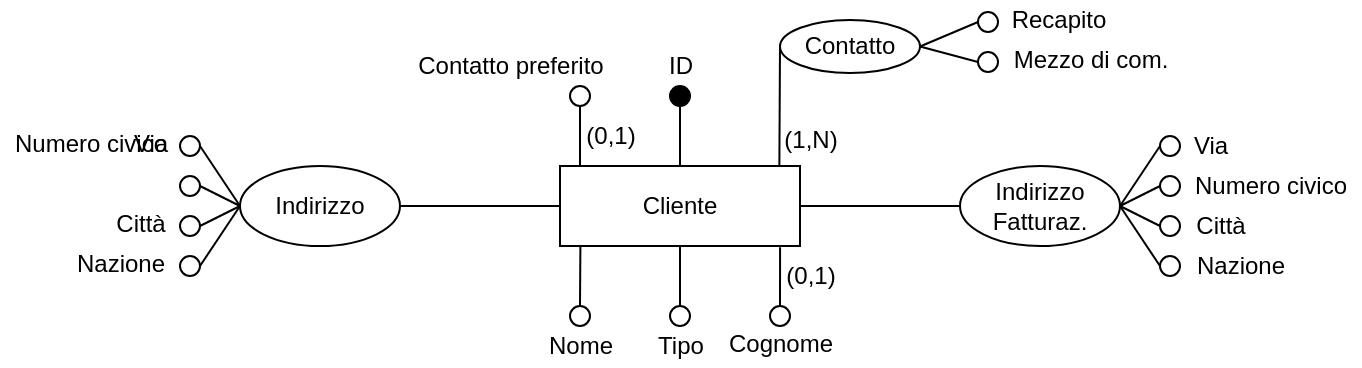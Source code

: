 <mxfile version="17.1.2" type="github">
  <diagram id="-WKeqD27MYOZ_5js7aZK" name="Page-1">
    <mxGraphModel dx="558" dy="289" grid="1" gridSize="10" guides="1" tooltips="1" connect="1" arrows="1" fold="1" page="1" pageScale="1" pageWidth="1169" pageHeight="827" math="0" shadow="0">
      <root>
        <mxCell id="0" />
        <mxCell id="1" parent="0" />
        <mxCell id="8oISo5vEUV7dF7dvLZzh-1" value="Cliente" style="rounded=0;whiteSpace=wrap;html=1;strokeWidth=1;perimeterSpacing=0;" parent="1" vertex="1">
          <mxGeometry x="360" y="120" width="120" height="40" as="geometry" />
        </mxCell>
        <mxCell id="8oISo5vEUV7dF7dvLZzh-2" value="" style="endArrow=none;html=1;rounded=0;fillColor=#000000;entryX=0.166;entryY=0;entryDx=0;entryDy=0;entryPerimeter=0;exitX=0.5;exitY=1;exitDx=0;exitDy=0;" parent="1" source="8oISo5vEUV7dF7dvLZzh-3" edge="1">
          <mxGeometry width="50" height="50" relative="1" as="geometry">
            <mxPoint x="420.08" y="100" as="sourcePoint" />
            <mxPoint x="420" y="120" as="targetPoint" />
          </mxGeometry>
        </mxCell>
        <mxCell id="8oISo5vEUV7dF7dvLZzh-3" value="" style="ellipse;whiteSpace=wrap;html=1;aspect=fixed;strokeWidth=1;fillColor=#000000;" parent="1" vertex="1">
          <mxGeometry x="415" y="80" width="10" height="10" as="geometry" />
        </mxCell>
        <mxCell id="8oISo5vEUV7dF7dvLZzh-4" value="ID" style="text;html=1;align=center;verticalAlign=middle;resizable=0;points=[];autosize=1;strokeColor=none;fillColor=none;" parent="1" vertex="1">
          <mxGeometry x="405" y="60" width="30" height="20" as="geometry" />
        </mxCell>
        <mxCell id="8oISo5vEUV7dF7dvLZzh-5" value="" style="ellipse;whiteSpace=wrap;html=1;aspect=fixed;strokeWidth=1;fillColor=none;" parent="1" vertex="1">
          <mxGeometry x="660" y="105" width="10" height="10" as="geometry" />
        </mxCell>
        <mxCell id="8oISo5vEUV7dF7dvLZzh-6" value="Indirizzo" style="ellipse;whiteSpace=wrap;html=1;" parent="1" vertex="1">
          <mxGeometry x="200" y="120" width="80" height="40" as="geometry" />
        </mxCell>
        <mxCell id="8oISo5vEUV7dF7dvLZzh-7" value="Indirizzo&lt;br&gt;Fatturaz." style="ellipse;whiteSpace=wrap;html=1;" parent="1" vertex="1">
          <mxGeometry x="560" y="120" width="80" height="40" as="geometry" />
        </mxCell>
        <mxCell id="8oISo5vEUV7dF7dvLZzh-8" value="" style="endArrow=none;html=1;rounded=0;exitX=1;exitY=0.5;exitDx=0;exitDy=0;entryX=0;entryY=0.5;entryDx=0;entryDy=0;" parent="1" source="8oISo5vEUV7dF7dvLZzh-1" target="8oISo5vEUV7dF7dvLZzh-7" edge="1">
          <mxGeometry width="50" height="50" relative="1" as="geometry">
            <mxPoint x="480" y="150" as="sourcePoint" />
            <mxPoint x="530" y="100" as="targetPoint" />
          </mxGeometry>
        </mxCell>
        <mxCell id="8oISo5vEUV7dF7dvLZzh-9" value="" style="endArrow=none;html=1;rounded=0;entryX=0;entryY=0.5;entryDx=0;entryDy=0;exitX=1;exitY=0.5;exitDx=0;exitDy=0;" parent="1" source="8oISo5vEUV7dF7dvLZzh-6" edge="1" target="8oISo5vEUV7dF7dvLZzh-1">
          <mxGeometry width="50" height="50" relative="1" as="geometry">
            <mxPoint x="280" y="160" as="sourcePoint" />
            <mxPoint x="360" y="130" as="targetPoint" />
          </mxGeometry>
        </mxCell>
        <mxCell id="8oISo5vEUV7dF7dvLZzh-10" value="" style="ellipse;whiteSpace=wrap;html=1;aspect=fixed;strokeWidth=1;fillColor=none;" parent="1" vertex="1">
          <mxGeometry x="660" y="125" width="10" height="10" as="geometry" />
        </mxCell>
        <mxCell id="8oISo5vEUV7dF7dvLZzh-11" value="" style="ellipse;whiteSpace=wrap;html=1;aspect=fixed;strokeWidth=1;fillColor=none;" parent="1" vertex="1">
          <mxGeometry x="660" y="165" width="10" height="10" as="geometry" />
        </mxCell>
        <mxCell id="8oISo5vEUV7dF7dvLZzh-12" value="" style="endArrow=none;html=1;rounded=0;exitX=1;exitY=0.5;exitDx=0;exitDy=0;entryX=0;entryY=0.5;entryDx=0;entryDy=0;" parent="1" source="8oISo5vEUV7dF7dvLZzh-7" target="8oISo5vEUV7dF7dvLZzh-5" edge="1">
          <mxGeometry width="50" height="50" relative="1" as="geometry">
            <mxPoint x="630" y="170" as="sourcePoint" />
            <mxPoint x="680" y="120" as="targetPoint" />
          </mxGeometry>
        </mxCell>
        <mxCell id="8oISo5vEUV7dF7dvLZzh-13" value="" style="endArrow=none;html=1;rounded=0;entryX=0;entryY=0.5;entryDx=0;entryDy=0;" parent="1" target="8oISo5vEUV7dF7dvLZzh-10" edge="1">
          <mxGeometry width="50" height="50" relative="1" as="geometry">
            <mxPoint x="640" y="140" as="sourcePoint" />
            <mxPoint x="680" y="120" as="targetPoint" />
          </mxGeometry>
        </mxCell>
        <mxCell id="8oISo5vEUV7dF7dvLZzh-14" value="" style="endArrow=none;html=1;rounded=0;exitX=1;exitY=0.5;exitDx=0;exitDy=0;entryX=0;entryY=0.5;entryDx=0;entryDy=0;" parent="1" source="8oISo5vEUV7dF7dvLZzh-7" target="8oISo5vEUV7dF7dvLZzh-11" edge="1">
          <mxGeometry width="50" height="50" relative="1" as="geometry">
            <mxPoint x="630" y="170" as="sourcePoint" />
            <mxPoint x="680" y="120" as="targetPoint" />
          </mxGeometry>
        </mxCell>
        <mxCell id="8oISo5vEUV7dF7dvLZzh-15" value="Via" style="text;html=1;align=center;verticalAlign=middle;resizable=0;points=[];autosize=1;strokeColor=none;fillColor=none;" parent="1" vertex="1">
          <mxGeometry x="670" y="100" width="30" height="20" as="geometry" />
        </mxCell>
        <mxCell id="8oISo5vEUV7dF7dvLZzh-16" value="Numero civico" style="text;html=1;align=center;verticalAlign=middle;resizable=0;points=[];autosize=1;strokeColor=none;fillColor=none;" parent="1" vertex="1">
          <mxGeometry x="670" y="120" width="90" height="20" as="geometry" />
        </mxCell>
        <mxCell id="8oISo5vEUV7dF7dvLZzh-17" value="Città" style="text;html=1;align=center;verticalAlign=middle;resizable=0;points=[];autosize=1;strokeColor=none;fillColor=none;" parent="1" vertex="1">
          <mxGeometry x="670" y="140" width="40" height="20" as="geometry" />
        </mxCell>
        <mxCell id="8oISo5vEUV7dF7dvLZzh-18" value="" style="ellipse;whiteSpace=wrap;html=1;aspect=fixed;strokeWidth=1;fillColor=none;" parent="1" vertex="1">
          <mxGeometry x="660" y="145" width="10" height="10" as="geometry" />
        </mxCell>
        <mxCell id="8oISo5vEUV7dF7dvLZzh-19" value="" style="endArrow=none;html=1;rounded=0;exitX=1;exitY=0.5;exitDx=0;exitDy=0;entryX=0;entryY=0.5;entryDx=0;entryDy=0;" parent="1" source="8oISo5vEUV7dF7dvLZzh-7" target="8oISo5vEUV7dF7dvLZzh-18" edge="1">
          <mxGeometry width="50" height="50" relative="1" as="geometry">
            <mxPoint x="680" y="160" as="sourcePoint" />
            <mxPoint x="730" y="110" as="targetPoint" />
          </mxGeometry>
        </mxCell>
        <mxCell id="8oISo5vEUV7dF7dvLZzh-20" value="Nazione" style="text;html=1;align=center;verticalAlign=middle;resizable=0;points=[];autosize=1;strokeColor=none;fillColor=none;" parent="1" vertex="1">
          <mxGeometry x="670" y="160" width="60" height="20" as="geometry" />
        </mxCell>
        <mxCell id="8oISo5vEUV7dF7dvLZzh-21" value="" style="ellipse;whiteSpace=wrap;html=1;aspect=fixed;strokeWidth=1;fillColor=none;" parent="1" vertex="1">
          <mxGeometry x="170" y="105" width="10" height="10" as="geometry" />
        </mxCell>
        <mxCell id="8oISo5vEUV7dF7dvLZzh-22" value="" style="ellipse;whiteSpace=wrap;html=1;aspect=fixed;strokeWidth=1;fillColor=none;" parent="1" vertex="1">
          <mxGeometry x="170" y="125" width="10" height="10" as="geometry" />
        </mxCell>
        <mxCell id="8oISo5vEUV7dF7dvLZzh-23" value="" style="ellipse;whiteSpace=wrap;html=1;aspect=fixed;strokeWidth=1;fillColor=none;" parent="1" vertex="1">
          <mxGeometry x="170" y="165" width="10" height="10" as="geometry" />
        </mxCell>
        <mxCell id="8oISo5vEUV7dF7dvLZzh-24" value="" style="endArrow=none;html=1;rounded=0;entryX=1;entryY=0.5;entryDx=0;entryDy=0;" parent="1" target="8oISo5vEUV7dF7dvLZzh-21" edge="1">
          <mxGeometry width="50" height="50" relative="1" as="geometry">
            <mxPoint x="200" y="140" as="sourcePoint" />
            <mxPoint x="220.0" y="115" as="targetPoint" />
          </mxGeometry>
        </mxCell>
        <mxCell id="8oISo5vEUV7dF7dvLZzh-25" value="" style="endArrow=none;html=1;rounded=0;entryX=1;entryY=0.5;entryDx=0;entryDy=0;" parent="1" target="8oISo5vEUV7dF7dvLZzh-22" edge="1">
          <mxGeometry width="50" height="50" relative="1" as="geometry">
            <mxPoint x="200" y="140" as="sourcePoint" />
            <mxPoint x="220.0" y="125" as="targetPoint" />
          </mxGeometry>
        </mxCell>
        <mxCell id="8oISo5vEUV7dF7dvLZzh-26" value="" style="endArrow=none;html=1;rounded=0;entryX=1;entryY=0.5;entryDx=0;entryDy=0;" parent="1" target="8oISo5vEUV7dF7dvLZzh-23" edge="1">
          <mxGeometry width="50" height="50" relative="1" as="geometry">
            <mxPoint x="200" y="140" as="sourcePoint" />
            <mxPoint x="190.0" y="165" as="targetPoint" />
          </mxGeometry>
        </mxCell>
        <mxCell id="8oISo5vEUV7dF7dvLZzh-27" value="Via" style="text;html=1;align=center;verticalAlign=middle;resizable=0;points=[];autosize=1;strokeColor=none;fillColor=none;" parent="1" vertex="1">
          <mxGeometry x="140" y="99" width="30" height="20" as="geometry" />
        </mxCell>
        <mxCell id="8oISo5vEUV7dF7dvLZzh-28" value="Numero civico" style="text;html=1;align=center;verticalAlign=middle;resizable=0;points=[];autosize=1;strokeColor=none;fillColor=none;" parent="1" vertex="1">
          <mxGeometry x="80" y="99" width="90" height="20" as="geometry" />
        </mxCell>
        <mxCell id="8oISo5vEUV7dF7dvLZzh-29" value="Città" style="text;html=1;align=center;verticalAlign=middle;resizable=0;points=[];autosize=1;strokeColor=none;fillColor=none;" parent="1" vertex="1">
          <mxGeometry x="130" y="139" width="40" height="20" as="geometry" />
        </mxCell>
        <mxCell id="8oISo5vEUV7dF7dvLZzh-30" value="" style="ellipse;whiteSpace=wrap;html=1;aspect=fixed;strokeWidth=1;fillColor=none;" parent="1" vertex="1">
          <mxGeometry x="170" y="145" width="10" height="10" as="geometry" />
        </mxCell>
        <mxCell id="8oISo5vEUV7dF7dvLZzh-31" value="" style="endArrow=none;html=1;rounded=0;entryX=1;entryY=0.5;entryDx=0;entryDy=0;" parent="1" target="8oISo5vEUV7dF7dvLZzh-30" edge="1">
          <mxGeometry width="50" height="50" relative="1" as="geometry">
            <mxPoint x="200" y="140" as="sourcePoint" />
            <mxPoint x="220.0" y="145" as="targetPoint" />
          </mxGeometry>
        </mxCell>
        <mxCell id="8oISo5vEUV7dF7dvLZzh-32" value="Nazione" style="text;html=1;align=center;verticalAlign=middle;resizable=0;points=[];autosize=1;strokeColor=none;fillColor=none;" parent="1" vertex="1">
          <mxGeometry x="110" y="159" width="60" height="20" as="geometry" />
        </mxCell>
        <mxCell id="8oISo5vEUV7dF7dvLZzh-33" value="" style="ellipse;whiteSpace=wrap;html=1;aspect=fixed;strokeWidth=1;fillColor=none;" parent="1" vertex="1">
          <mxGeometry x="365" y="80" width="10" height="10" as="geometry" />
        </mxCell>
        <mxCell id="8oISo5vEUV7dF7dvLZzh-34" value="" style="endArrow=none;html=1;rounded=0;entryX=0.5;entryY=1;entryDx=0;entryDy=0;" parent="1" target="8oISo5vEUV7dF7dvLZzh-33" edge="1">
          <mxGeometry width="50" height="50" relative="1" as="geometry">
            <mxPoint x="370" y="120" as="sourcePoint" />
            <mxPoint x="450" y="100" as="targetPoint" />
          </mxGeometry>
        </mxCell>
        <mxCell id="8oISo5vEUV7dF7dvLZzh-35" value="Contatto preferito" style="text;html=1;align=center;verticalAlign=middle;resizable=0;points=[];autosize=1;strokeColor=none;fillColor=none;" parent="1" vertex="1">
          <mxGeometry x="280" y="60" width="110" height="20" as="geometry" />
        </mxCell>
        <mxCell id="8oISo5vEUV7dF7dvLZzh-36" value="(0,1)" style="text;html=1;align=center;verticalAlign=middle;resizable=0;points=[];autosize=1;strokeColor=none;fillColor=none;" parent="1" vertex="1">
          <mxGeometry x="365" y="95" width="40" height="20" as="geometry" />
        </mxCell>
        <mxCell id="8oISo5vEUV7dF7dvLZzh-37" value="Contatto" style="ellipse;whiteSpace=wrap;html=1;" parent="1" vertex="1">
          <mxGeometry x="470" y="47" width="70" height="26.5" as="geometry" />
        </mxCell>
        <mxCell id="8oISo5vEUV7dF7dvLZzh-38" value="" style="ellipse;whiteSpace=wrap;html=1;aspect=fixed;strokeWidth=1;fillColor=none;" parent="1" vertex="1">
          <mxGeometry x="569" y="43" width="10" height="10" as="geometry" />
        </mxCell>
        <mxCell id="8oISo5vEUV7dF7dvLZzh-39" value="" style="ellipse;whiteSpace=wrap;html=1;aspect=fixed;strokeWidth=1;fillColor=none;" parent="1" vertex="1">
          <mxGeometry x="569" y="63" width="10" height="10" as="geometry" />
        </mxCell>
        <mxCell id="8oISo5vEUV7dF7dvLZzh-40" value="" style="endArrow=none;html=1;rounded=0;entryX=0;entryY=0.5;entryDx=0;entryDy=0;exitX=1;exitY=0.5;exitDx=0;exitDy=0;" parent="1" source="8oISo5vEUV7dF7dvLZzh-37" target="8oISo5vEUV7dF7dvLZzh-38" edge="1">
          <mxGeometry width="50" height="50" relative="1" as="geometry">
            <mxPoint x="489" y="113" as="sourcePoint" />
            <mxPoint x="539" y="63" as="targetPoint" />
          </mxGeometry>
        </mxCell>
        <mxCell id="8oISo5vEUV7dF7dvLZzh-41" value="" style="endArrow=none;html=1;rounded=0;entryX=0;entryY=0.5;entryDx=0;entryDy=0;exitX=1;exitY=0.5;exitDx=0;exitDy=0;" parent="1" source="8oISo5vEUV7dF7dvLZzh-37" target="8oISo5vEUV7dF7dvLZzh-39" edge="1">
          <mxGeometry width="50" height="50" relative="1" as="geometry">
            <mxPoint x="499" y="103" as="sourcePoint" />
            <mxPoint x="549" y="53" as="targetPoint" />
          </mxGeometry>
        </mxCell>
        <mxCell id="8oISo5vEUV7dF7dvLZzh-42" value="Recapito" style="text;html=1;align=center;verticalAlign=middle;resizable=0;points=[];autosize=1;strokeColor=none;fillColor=none;" parent="1" vertex="1">
          <mxGeometry x="579" y="37" width="60" height="20" as="geometry" />
        </mxCell>
        <mxCell id="8oISo5vEUV7dF7dvLZzh-43" value="Mezzo di com." style="text;html=1;align=center;verticalAlign=middle;resizable=0;points=[];autosize=1;strokeColor=none;fillColor=none;" parent="1" vertex="1">
          <mxGeometry x="580" y="57" width="90" height="20" as="geometry" />
        </mxCell>
        <mxCell id="8oISo5vEUV7dF7dvLZzh-44" value="" style="endArrow=none;html=1;rounded=0;exitX=0.914;exitY=-0.002;exitDx=0;exitDy=0;exitPerimeter=0;entryX=0;entryY=0.5;entryDx=0;entryDy=0;" parent="1" source="8oISo5vEUV7dF7dvLZzh-1" target="8oISo5vEUV7dF7dvLZzh-37" edge="1">
          <mxGeometry width="50" height="50" relative="1" as="geometry">
            <mxPoint x="530" y="120" as="sourcePoint" />
            <mxPoint x="580" y="70" as="targetPoint" />
          </mxGeometry>
        </mxCell>
        <mxCell id="8oISo5vEUV7dF7dvLZzh-45" value="(1,N)" style="text;html=1;align=center;verticalAlign=middle;resizable=0;points=[];autosize=1;strokeColor=none;fillColor=none;" parent="1" vertex="1">
          <mxGeometry x="465" y="97" width="40" height="20" as="geometry" />
        </mxCell>
        <mxCell id="8oISo5vEUV7dF7dvLZzh-46" value="" style="ellipse;whiteSpace=wrap;html=1;aspect=fixed;strokeWidth=1;fillColor=none;" parent="1" vertex="1">
          <mxGeometry x="365" y="190" width="10" height="10" as="geometry" />
        </mxCell>
        <mxCell id="8oISo5vEUV7dF7dvLZzh-47" value="" style="endArrow=none;html=1;rounded=0;exitX=0.5;exitY=0;exitDx=0;exitDy=0;entryX=0.085;entryY=1.009;entryDx=0;entryDy=0;entryPerimeter=0;" parent="1" source="8oISo5vEUV7dF7dvLZzh-46" target="8oISo5vEUV7dF7dvLZzh-1" edge="1">
          <mxGeometry width="50" height="50" relative="1" as="geometry">
            <mxPoint x="390" y="180" as="sourcePoint" />
            <mxPoint x="440" y="130" as="targetPoint" />
          </mxGeometry>
        </mxCell>
        <mxCell id="8oISo5vEUV7dF7dvLZzh-48" value="" style="ellipse;whiteSpace=wrap;html=1;aspect=fixed;strokeWidth=1;fillColor=none;" parent="1" vertex="1">
          <mxGeometry x="465" y="190" width="10" height="10" as="geometry" />
        </mxCell>
        <mxCell id="8oISo5vEUV7dF7dvLZzh-49" value="Nome" style="text;html=1;align=center;verticalAlign=middle;resizable=0;points=[];autosize=1;strokeColor=none;fillColor=none;" parent="1" vertex="1">
          <mxGeometry x="345" y="200" width="50" height="20" as="geometry" />
        </mxCell>
        <mxCell id="8oISo5vEUV7dF7dvLZzh-50" value="" style="endArrow=none;html=1;rounded=0;exitX=0.5;exitY=0;exitDx=0;exitDy=0;entryX=0.917;entryY=1.015;entryDx=0;entryDy=0;entryPerimeter=0;" parent="1" source="8oISo5vEUV7dF7dvLZzh-48" edge="1" target="8oISo5vEUV7dF7dvLZzh-1">
          <mxGeometry width="50" height="50" relative="1" as="geometry">
            <mxPoint x="460" y="200" as="sourcePoint" />
            <mxPoint x="470.04" y="160.08" as="targetPoint" />
          </mxGeometry>
        </mxCell>
        <mxCell id="8oISo5vEUV7dF7dvLZzh-51" value="Cognome" style="text;html=1;align=center;verticalAlign=middle;resizable=0;points=[];autosize=1;strokeColor=none;fillColor=none;" parent="1" vertex="1">
          <mxGeometry x="435" y="199" width="70" height="20" as="geometry" />
        </mxCell>
        <mxCell id="8oISo5vEUV7dF7dvLZzh-54" value="(0,1)" style="text;html=1;align=center;verticalAlign=middle;resizable=0;points=[];autosize=1;strokeColor=none;fillColor=none;" parent="1" vertex="1">
          <mxGeometry x="465" y="165" width="40" height="20" as="geometry" />
        </mxCell>
        <mxCell id="8oISo5vEUV7dF7dvLZzh-62" value="Tipo" style="text;html=1;align=center;verticalAlign=middle;resizable=0;points=[];autosize=1;strokeColor=none;fillColor=none;" parent="1" vertex="1">
          <mxGeometry x="400" y="200" width="40" height="20" as="geometry" />
        </mxCell>
        <mxCell id="CJcmfc00lp7nH3ZQ3maS-1" value="" style="ellipse;whiteSpace=wrap;html=1;aspect=fixed;strokeWidth=1;fillColor=none;" vertex="1" parent="1">
          <mxGeometry x="415" y="190" width="10" height="10" as="geometry" />
        </mxCell>
        <mxCell id="CJcmfc00lp7nH3ZQ3maS-2" value="" style="endArrow=none;html=1;rounded=0;exitX=0.5;exitY=0;exitDx=0;exitDy=0;entryX=0.5;entryY=1;entryDx=0;entryDy=0;" edge="1" parent="1" source="CJcmfc00lp7nH3ZQ3maS-1" target="8oISo5vEUV7dF7dvLZzh-1">
          <mxGeometry width="50" height="50" relative="1" as="geometry">
            <mxPoint x="420" y="200" as="sourcePoint" />
            <mxPoint x="470" y="150" as="targetPoint" />
          </mxGeometry>
        </mxCell>
      </root>
    </mxGraphModel>
  </diagram>
</mxfile>
